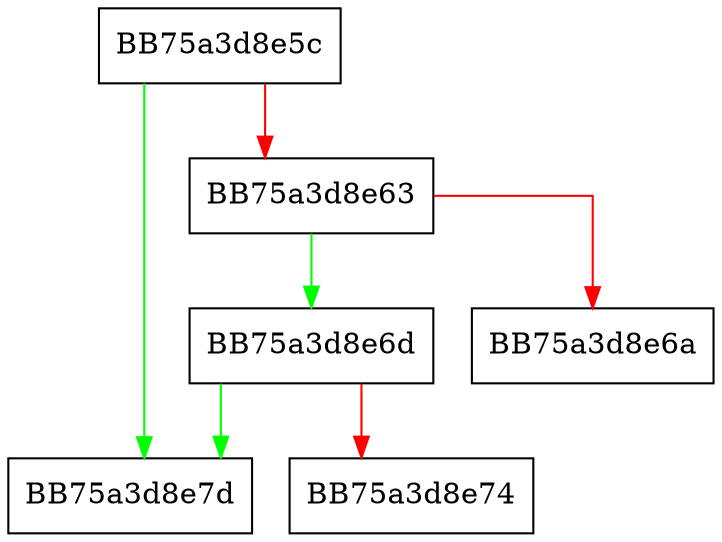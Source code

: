 digraph _Is_dot_or_dotdot {
  node [shape="box"];
  graph [splines=ortho];
  BB75a3d8e5c -> BB75a3d8e7d [color="green"];
  BB75a3d8e5c -> BB75a3d8e63 [color="red"];
  BB75a3d8e63 -> BB75a3d8e6d [color="green"];
  BB75a3d8e63 -> BB75a3d8e6a [color="red"];
  BB75a3d8e6d -> BB75a3d8e7d [color="green"];
  BB75a3d8e6d -> BB75a3d8e74 [color="red"];
}